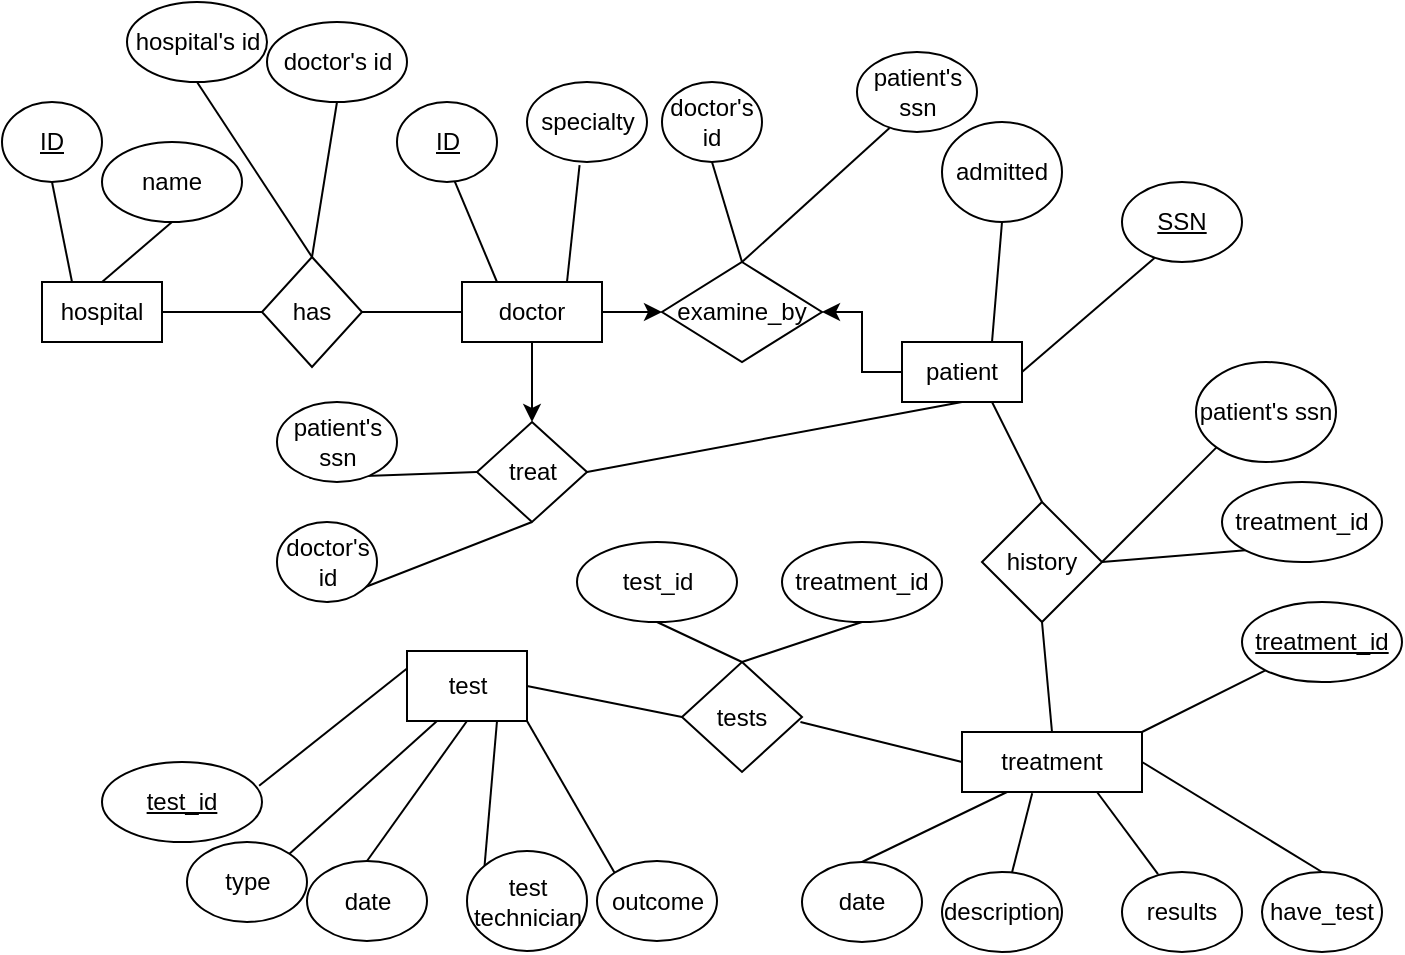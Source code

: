 <mxfile version="21.1.1" type="github">
  <diagram name="第1頁" id="n_6KNnxxUDfpkpfA5Sfg">
    <mxGraphModel dx="744" dy="416" grid="1" gridSize="10" guides="1" tooltips="1" connect="1" arrows="1" fold="1" page="1" pageScale="1" pageWidth="827" pageHeight="1169" math="0" shadow="0">
      <root>
        <mxCell id="0" />
        <mxCell id="1" parent="0" />
        <mxCell id="e0zNeh-qrCsgJ_N2ELot-1" value="hospital" style="rounded=0;whiteSpace=wrap;html=1;" vertex="1" parent="1">
          <mxGeometry x="180" y="360" width="60" height="30" as="geometry" />
        </mxCell>
        <mxCell id="e0zNeh-qrCsgJ_N2ELot-29" value="" style="edgeStyle=orthogonalEdgeStyle;rounded=0;orthogonalLoop=1;jettySize=auto;html=1;" edge="1" parent="1" source="e0zNeh-qrCsgJ_N2ELot-3" target="e0zNeh-qrCsgJ_N2ELot-25">
          <mxGeometry relative="1" as="geometry" />
        </mxCell>
        <mxCell id="e0zNeh-qrCsgJ_N2ELot-33" value="" style="edgeStyle=orthogonalEdgeStyle;rounded=0;orthogonalLoop=1;jettySize=auto;html=1;" edge="1" parent="1" source="e0zNeh-qrCsgJ_N2ELot-3" target="e0zNeh-qrCsgJ_N2ELot-32">
          <mxGeometry relative="1" as="geometry" />
        </mxCell>
        <mxCell id="e0zNeh-qrCsgJ_N2ELot-3" value="doctor" style="rounded=0;whiteSpace=wrap;html=1;" vertex="1" parent="1">
          <mxGeometry x="390" y="360" width="70" height="30" as="geometry" />
        </mxCell>
        <mxCell id="e0zNeh-qrCsgJ_N2ELot-28" value="" style="edgeStyle=orthogonalEdgeStyle;rounded=0;orthogonalLoop=1;jettySize=auto;html=1;" edge="1" parent="1" source="e0zNeh-qrCsgJ_N2ELot-4" target="e0zNeh-qrCsgJ_N2ELot-25">
          <mxGeometry relative="1" as="geometry" />
        </mxCell>
        <mxCell id="e0zNeh-qrCsgJ_N2ELot-4" value="patient" style="rounded=0;whiteSpace=wrap;html=1;" vertex="1" parent="1">
          <mxGeometry x="610" y="390" width="60" height="30" as="geometry" />
        </mxCell>
        <mxCell id="e0zNeh-qrCsgJ_N2ELot-5" value="" style="endArrow=none;html=1;rounded=0;entryX=0.25;entryY=0;entryDx=0;entryDy=0;exitX=0.57;exitY=0.969;exitDx=0;exitDy=0;exitPerimeter=0;" edge="1" parent="1" source="e0zNeh-qrCsgJ_N2ELot-6" target="e0zNeh-qrCsgJ_N2ELot-3">
          <mxGeometry width="50" height="50" relative="1" as="geometry">
            <mxPoint x="370" y="320" as="sourcePoint" />
            <mxPoint x="490" y="410" as="targetPoint" />
          </mxGeometry>
        </mxCell>
        <mxCell id="e0zNeh-qrCsgJ_N2ELot-6" value="&lt;u&gt;ID&lt;/u&gt;" style="ellipse;whiteSpace=wrap;html=1;" vertex="1" parent="1">
          <mxGeometry x="357.5" y="270" width="50" height="40" as="geometry" />
        </mxCell>
        <mxCell id="e0zNeh-qrCsgJ_N2ELot-7" value="specialty" style="ellipse;whiteSpace=wrap;html=1;" vertex="1" parent="1">
          <mxGeometry x="422.5" y="260" width="60" height="40" as="geometry" />
        </mxCell>
        <mxCell id="e0zNeh-qrCsgJ_N2ELot-8" value="" style="endArrow=none;html=1;rounded=0;entryX=0.438;entryY=1.038;entryDx=0;entryDy=0;entryPerimeter=0;exitX=0.75;exitY=0;exitDx=0;exitDy=0;" edge="1" parent="1" source="e0zNeh-qrCsgJ_N2ELot-3" target="e0zNeh-qrCsgJ_N2ELot-7">
          <mxGeometry width="50" height="50" relative="1" as="geometry">
            <mxPoint x="440" y="460" as="sourcePoint" />
            <mxPoint x="490" y="410" as="targetPoint" />
          </mxGeometry>
        </mxCell>
        <mxCell id="e0zNeh-qrCsgJ_N2ELot-9" value="treatment" style="rounded=0;whiteSpace=wrap;html=1;" vertex="1" parent="1">
          <mxGeometry x="640" y="585" width="90" height="30" as="geometry" />
        </mxCell>
        <mxCell id="e0zNeh-qrCsgJ_N2ELot-10" value="outcome" style="ellipse;whiteSpace=wrap;html=1;" vertex="1" parent="1">
          <mxGeometry x="457.5" y="649.5" width="60" height="40" as="geometry" />
        </mxCell>
        <mxCell id="e0zNeh-qrCsgJ_N2ELot-11" value="" style="endArrow=none;html=1;rounded=0;entryX=0;entryY=0;entryDx=0;entryDy=0;exitX=1;exitY=1;exitDx=0;exitDy=0;" edge="1" parent="1" target="e0zNeh-qrCsgJ_N2ELot-10" source="e0zNeh-qrCsgJ_N2ELot-20">
          <mxGeometry width="50" height="50" relative="1" as="geometry">
            <mxPoint x="585.5" y="469.5" as="sourcePoint" />
            <mxPoint x="622.5" y="519.5" as="targetPoint" />
          </mxGeometry>
        </mxCell>
        <mxCell id="e0zNeh-qrCsgJ_N2ELot-12" value="test technician" style="ellipse;whiteSpace=wrap;html=1;" vertex="1" parent="1">
          <mxGeometry x="392.5" y="644.5" width="60" height="50" as="geometry" />
        </mxCell>
        <mxCell id="e0zNeh-qrCsgJ_N2ELot-13" value="" style="endArrow=none;html=1;rounded=0;entryX=0;entryY=0;entryDx=0;entryDy=0;exitX=0.75;exitY=1;exitDx=0;exitDy=0;" edge="1" parent="1" target="e0zNeh-qrCsgJ_N2ELot-12" source="e0zNeh-qrCsgJ_N2ELot-20">
          <mxGeometry width="50" height="50" relative="1" as="geometry">
            <mxPoint x="595.5" y="479.5" as="sourcePoint" />
            <mxPoint x="632.5" y="529.5" as="targetPoint" />
          </mxGeometry>
        </mxCell>
        <mxCell id="e0zNeh-qrCsgJ_N2ELot-14" value="results" style="ellipse;whiteSpace=wrap;html=1;" vertex="1" parent="1">
          <mxGeometry x="720" y="655" width="60" height="40" as="geometry" />
        </mxCell>
        <mxCell id="e0zNeh-qrCsgJ_N2ELot-15" value="" style="endArrow=none;html=1;rounded=0;entryX=0.3;entryY=0.027;entryDx=0;entryDy=0;entryPerimeter=0;exitX=0.75;exitY=1;exitDx=0;exitDy=0;" edge="1" parent="1" target="e0zNeh-qrCsgJ_N2ELot-14" source="e0zNeh-qrCsgJ_N2ELot-9">
          <mxGeometry width="50" height="50" relative="1" as="geometry">
            <mxPoint x="613" y="475" as="sourcePoint" />
            <mxPoint x="650" y="525" as="targetPoint" />
          </mxGeometry>
        </mxCell>
        <mxCell id="e0zNeh-qrCsgJ_N2ELot-16" value="description" style="ellipse;whiteSpace=wrap;html=1;" vertex="1" parent="1">
          <mxGeometry x="630" y="655" width="60" height="40" as="geometry" />
        </mxCell>
        <mxCell id="e0zNeh-qrCsgJ_N2ELot-17" value="" style="endArrow=none;html=1;rounded=0;exitX=0.39;exitY=1.022;exitDx=0;exitDy=0;exitPerimeter=0;" edge="1" parent="1" target="e0zNeh-qrCsgJ_N2ELot-16" source="e0zNeh-qrCsgJ_N2ELot-9">
          <mxGeometry width="50" height="50" relative="1" as="geometry">
            <mxPoint x="623" y="485" as="sourcePoint" />
            <mxPoint x="660" y="535" as="targetPoint" />
          </mxGeometry>
        </mxCell>
        <mxCell id="e0zNeh-qrCsgJ_N2ELot-18" value="date" style="ellipse;whiteSpace=wrap;html=1;" vertex="1" parent="1">
          <mxGeometry x="560" y="650" width="60" height="40" as="geometry" />
        </mxCell>
        <mxCell id="e0zNeh-qrCsgJ_N2ELot-19" value="" style="endArrow=none;html=1;rounded=0;entryX=0.25;entryY=1;entryDx=0;entryDy=0;exitX=0.5;exitY=0;exitDx=0;exitDy=0;" edge="1" parent="1" target="e0zNeh-qrCsgJ_N2ELot-9" source="e0zNeh-qrCsgJ_N2ELot-18">
          <mxGeometry width="50" height="50" relative="1" as="geometry">
            <mxPoint x="583" y="715" as="sourcePoint" />
            <mxPoint x="620" y="765" as="targetPoint" />
          </mxGeometry>
        </mxCell>
        <mxCell id="e0zNeh-qrCsgJ_N2ELot-20" value="test" style="rounded=0;whiteSpace=wrap;html=1;" vertex="1" parent="1">
          <mxGeometry x="362.5" y="544.5" width="60" height="35" as="geometry" />
        </mxCell>
        <mxCell id="e0zNeh-qrCsgJ_N2ELot-21" value="type" style="ellipse;whiteSpace=wrap;html=1;" vertex="1" parent="1">
          <mxGeometry x="252.5" y="640" width="60" height="40" as="geometry" />
        </mxCell>
        <mxCell id="e0zNeh-qrCsgJ_N2ELot-22" value="" style="endArrow=none;html=1;rounded=0;entryX=0.25;entryY=1;entryDx=0;entryDy=0;exitX=1;exitY=0;exitDx=0;exitDy=0;" edge="1" parent="1" source="e0zNeh-qrCsgJ_N2ELot-21" target="e0zNeh-qrCsgJ_N2ELot-20">
          <mxGeometry width="50" height="50" relative="1" as="geometry">
            <mxPoint x="282.5" y="639.5" as="sourcePoint" />
            <mxPoint x="372.76" y="572.495" as="targetPoint" />
          </mxGeometry>
        </mxCell>
        <mxCell id="e0zNeh-qrCsgJ_N2ELot-23" value="date" style="ellipse;whiteSpace=wrap;html=1;" vertex="1" parent="1">
          <mxGeometry x="312.5" y="649.5" width="60" height="40" as="geometry" />
        </mxCell>
        <mxCell id="e0zNeh-qrCsgJ_N2ELot-24" value="" style="endArrow=none;html=1;rounded=0;exitX=0.5;exitY=0;exitDx=0;exitDy=0;" edge="1" parent="1" source="e0zNeh-qrCsgJ_N2ELot-23">
          <mxGeometry width="50" height="50" relative="1" as="geometry">
            <mxPoint x="405.5" y="709.5" as="sourcePoint" />
            <mxPoint x="392.5" y="579.5" as="targetPoint" />
          </mxGeometry>
        </mxCell>
        <mxCell id="e0zNeh-qrCsgJ_N2ELot-25" value="examine_by" style="rhombus;whiteSpace=wrap;html=1;" vertex="1" parent="1">
          <mxGeometry x="490" y="350" width="80" height="50" as="geometry" />
        </mxCell>
        <mxCell id="e0zNeh-qrCsgJ_N2ELot-30" value="" style="endArrow=none;html=1;rounded=0;entryX=0.75;entryY=0;entryDx=0;entryDy=0;exitX=0.5;exitY=1;exitDx=0;exitDy=0;" edge="1" parent="1" source="e0zNeh-qrCsgJ_N2ELot-31" target="e0zNeh-qrCsgJ_N2ELot-4">
          <mxGeometry width="50" height="50" relative="1" as="geometry">
            <mxPoint x="660" y="330" as="sourcePoint" />
            <mxPoint x="490" y="440" as="targetPoint" />
          </mxGeometry>
        </mxCell>
        <mxCell id="e0zNeh-qrCsgJ_N2ELot-31" value="admitted" style="ellipse;whiteSpace=wrap;html=1;" vertex="1" parent="1">
          <mxGeometry x="630" y="280" width="60" height="50" as="geometry" />
        </mxCell>
        <mxCell id="e0zNeh-qrCsgJ_N2ELot-32" value="treat" style="rhombus;whiteSpace=wrap;html=1;rounded=0;" vertex="1" parent="1">
          <mxGeometry x="397.5" y="430" width="55" height="50" as="geometry" />
        </mxCell>
        <mxCell id="e0zNeh-qrCsgJ_N2ELot-34" value="" style="endArrow=none;html=1;rounded=0;entryX=0.5;entryY=1;entryDx=0;entryDy=0;exitX=1;exitY=0.5;exitDx=0;exitDy=0;" edge="1" parent="1" source="e0zNeh-qrCsgJ_N2ELot-32" target="e0zNeh-qrCsgJ_N2ELot-4">
          <mxGeometry width="50" height="50" relative="1" as="geometry">
            <mxPoint x="440" y="490" as="sourcePoint" />
            <mxPoint x="490" y="440" as="targetPoint" />
          </mxGeometry>
        </mxCell>
        <mxCell id="e0zNeh-qrCsgJ_N2ELot-35" value="" style="endArrow=none;html=1;rounded=0;entryX=1;entryY=0.5;entryDx=0;entryDy=0;exitX=0.271;exitY=0.95;exitDx=0;exitDy=0;exitPerimeter=0;" edge="1" parent="1" source="e0zNeh-qrCsgJ_N2ELot-36" target="e0zNeh-qrCsgJ_N2ELot-4">
          <mxGeometry width="50" height="50" relative="1" as="geometry">
            <mxPoint x="720" y="360" as="sourcePoint" />
            <mxPoint x="650" y="430" as="targetPoint" />
          </mxGeometry>
        </mxCell>
        <mxCell id="e0zNeh-qrCsgJ_N2ELot-36" value="&lt;u&gt;SSN&lt;/u&gt;" style="ellipse;whiteSpace=wrap;html=1;" vertex="1" parent="1">
          <mxGeometry x="720" y="310" width="60" height="40" as="geometry" />
        </mxCell>
        <mxCell id="e0zNeh-qrCsgJ_N2ELot-37" value="" style="endArrow=none;html=1;rounded=0;exitX=0;exitY=0.5;exitDx=0;exitDy=0;" edge="1" parent="1" source="e0zNeh-qrCsgJ_N2ELot-3" target="e0zNeh-qrCsgJ_N2ELot-68">
          <mxGeometry width="50" height="50" relative="1" as="geometry">
            <mxPoint x="440" y="490" as="sourcePoint" />
            <mxPoint x="330" y="375" as="targetPoint" />
          </mxGeometry>
        </mxCell>
        <mxCell id="e0zNeh-qrCsgJ_N2ELot-38" value="" style="endArrow=none;html=1;rounded=0;entryX=1;entryY=0.5;entryDx=0;entryDy=0;exitX=0.5;exitY=0;exitDx=0;exitDy=0;" edge="1" parent="1" source="e0zNeh-qrCsgJ_N2ELot-39" target="e0zNeh-qrCsgJ_N2ELot-9">
          <mxGeometry width="50" height="50" relative="1" as="geometry">
            <mxPoint x="798.787" y="670.858" as="sourcePoint" />
            <mxPoint x="620" y="525" as="targetPoint" />
          </mxGeometry>
        </mxCell>
        <mxCell id="e0zNeh-qrCsgJ_N2ELot-39" value="have_test" style="ellipse;whiteSpace=wrap;html=1;" vertex="1" parent="1">
          <mxGeometry x="790" y="655" width="60" height="40" as="geometry" />
        </mxCell>
        <mxCell id="e0zNeh-qrCsgJ_N2ELot-40" value="history" style="rhombus;whiteSpace=wrap;html=1;" vertex="1" parent="1">
          <mxGeometry x="650" y="470" width="60" height="60" as="geometry" />
        </mxCell>
        <mxCell id="e0zNeh-qrCsgJ_N2ELot-41" value="" style="endArrow=none;html=1;rounded=0;entryX=0.75;entryY=1;entryDx=0;entryDy=0;exitX=0.5;exitY=0;exitDx=0;exitDy=0;" edge="1" parent="1" source="e0zNeh-qrCsgJ_N2ELot-40" target="e0zNeh-qrCsgJ_N2ELot-4">
          <mxGeometry width="50" height="50" relative="1" as="geometry">
            <mxPoint x="570" y="540" as="sourcePoint" />
            <mxPoint x="620" y="490" as="targetPoint" />
          </mxGeometry>
        </mxCell>
        <mxCell id="e0zNeh-qrCsgJ_N2ELot-42" value="" style="endArrow=none;html=1;rounded=0;entryX=0.5;entryY=1;entryDx=0;entryDy=0;exitX=0.5;exitY=0;exitDx=0;exitDy=0;" edge="1" parent="1" source="e0zNeh-qrCsgJ_N2ELot-9" target="e0zNeh-qrCsgJ_N2ELot-40">
          <mxGeometry width="50" height="50" relative="1" as="geometry">
            <mxPoint x="570" y="540" as="sourcePoint" />
            <mxPoint x="620" y="490" as="targetPoint" />
          </mxGeometry>
        </mxCell>
        <mxCell id="e0zNeh-qrCsgJ_N2ELot-44" value="" style="endArrow=none;html=1;rounded=0;entryX=1;entryY=0.5;entryDx=0;entryDy=0;exitX=0;exitY=1;exitDx=0;exitDy=0;" edge="1" parent="1" source="e0zNeh-qrCsgJ_N2ELot-45" target="e0zNeh-qrCsgJ_N2ELot-40">
          <mxGeometry width="50" height="50" relative="1" as="geometry">
            <mxPoint x="780" y="540" as="sourcePoint" />
            <mxPoint x="680" y="500" as="targetPoint" />
          </mxGeometry>
        </mxCell>
        <mxCell id="e0zNeh-qrCsgJ_N2ELot-45" value="patient&#39;s ssn" style="ellipse;whiteSpace=wrap;html=1;" vertex="1" parent="1">
          <mxGeometry x="757" y="400" width="70" height="50" as="geometry" />
        </mxCell>
        <mxCell id="e0zNeh-qrCsgJ_N2ELot-46" value="" style="endArrow=none;html=1;rounded=0;entryX=0;entryY=0.5;entryDx=0;entryDy=0;exitX=0.987;exitY=0.546;exitDx=0;exitDy=0;exitPerimeter=0;" edge="1" parent="1" source="e0zNeh-qrCsgJ_N2ELot-48" target="e0zNeh-qrCsgJ_N2ELot-9">
          <mxGeometry width="50" height="50" relative="1" as="geometry">
            <mxPoint x="540" y="570" as="sourcePoint" />
            <mxPoint x="680" y="540" as="targetPoint" />
          </mxGeometry>
        </mxCell>
        <mxCell id="e0zNeh-qrCsgJ_N2ELot-48" value="tests" style="rhombus;whiteSpace=wrap;html=1;" vertex="1" parent="1">
          <mxGeometry x="500" y="550" width="60" height="55" as="geometry" />
        </mxCell>
        <mxCell id="e0zNeh-qrCsgJ_N2ELot-49" value="" style="endArrow=none;html=1;rounded=0;entryX=1;entryY=0.5;entryDx=0;entryDy=0;exitX=0;exitY=0.5;exitDx=0;exitDy=0;" edge="1" parent="1" source="e0zNeh-qrCsgJ_N2ELot-48" target="e0zNeh-qrCsgJ_N2ELot-20">
          <mxGeometry width="50" height="50" relative="1" as="geometry">
            <mxPoint x="630" y="590" as="sourcePoint" />
            <mxPoint x="680" y="540" as="targetPoint" />
          </mxGeometry>
        </mxCell>
        <mxCell id="e0zNeh-qrCsgJ_N2ELot-50" value="" style="endArrow=none;html=1;rounded=0;entryX=1;entryY=0;entryDx=0;entryDy=0;exitX=0;exitY=1;exitDx=0;exitDy=0;" edge="1" parent="1" source="e0zNeh-qrCsgJ_N2ELot-51" target="e0zNeh-qrCsgJ_N2ELot-9">
          <mxGeometry width="50" height="50" relative="1" as="geometry">
            <mxPoint x="780" y="560" as="sourcePoint" />
            <mxPoint x="680" y="500" as="targetPoint" />
          </mxGeometry>
        </mxCell>
        <mxCell id="e0zNeh-qrCsgJ_N2ELot-51" value="&lt;u&gt;treatment_id&lt;/u&gt;" style="ellipse;whiteSpace=wrap;html=1;" vertex="1" parent="1">
          <mxGeometry x="780" y="520" width="80" height="40" as="geometry" />
        </mxCell>
        <mxCell id="e0zNeh-qrCsgJ_N2ELot-52" value="" style="endArrow=none;html=1;rounded=0;entryX=1;entryY=0.5;entryDx=0;entryDy=0;exitX=0;exitY=1;exitDx=0;exitDy=0;" edge="1" parent="1" source="e0zNeh-qrCsgJ_N2ELot-53" target="e0zNeh-qrCsgJ_N2ELot-40">
          <mxGeometry width="50" height="50" relative="1" as="geometry">
            <mxPoint x="800" y="520" as="sourcePoint" />
            <mxPoint x="720" y="450" as="targetPoint" />
          </mxGeometry>
        </mxCell>
        <mxCell id="e0zNeh-qrCsgJ_N2ELot-53" value="treatment_id" style="ellipse;whiteSpace=wrap;html=1;" vertex="1" parent="1">
          <mxGeometry x="770" y="460" width="80" height="40" as="geometry" />
        </mxCell>
        <mxCell id="e0zNeh-qrCsgJ_N2ELot-54" value="&lt;u&gt;test_id&lt;/u&gt;" style="ellipse;whiteSpace=wrap;html=1;" vertex="1" parent="1">
          <mxGeometry x="210" y="600" width="80" height="40" as="geometry" />
        </mxCell>
        <mxCell id="e0zNeh-qrCsgJ_N2ELot-55" value="" style="endArrow=none;html=1;rounded=0;entryX=0;entryY=0.25;entryDx=0;entryDy=0;exitX=0.982;exitY=0.298;exitDx=0;exitDy=0;exitPerimeter=0;" edge="1" parent="1" source="e0zNeh-qrCsgJ_N2ELot-54" target="e0zNeh-qrCsgJ_N2ELot-20">
          <mxGeometry width="50" height="50" relative="1" as="geometry">
            <mxPoint x="450" y="550" as="sourcePoint" />
            <mxPoint x="500" y="500" as="targetPoint" />
          </mxGeometry>
        </mxCell>
        <mxCell id="e0zNeh-qrCsgJ_N2ELot-56" value="" style="endArrow=none;html=1;rounded=0;entryX=0.5;entryY=0;entryDx=0;entryDy=0;exitX=0.5;exitY=1;exitDx=0;exitDy=0;" edge="1" parent="1" source="e0zNeh-qrCsgJ_N2ELot-57" target="e0zNeh-qrCsgJ_N2ELot-48">
          <mxGeometry width="50" height="50" relative="1" as="geometry">
            <mxPoint x="490" y="530" as="sourcePoint" />
            <mxPoint x="500" y="500" as="targetPoint" />
          </mxGeometry>
        </mxCell>
        <mxCell id="e0zNeh-qrCsgJ_N2ELot-57" value="test_id" style="ellipse;whiteSpace=wrap;html=1;" vertex="1" parent="1">
          <mxGeometry x="447.5" y="490" width="80" height="40" as="geometry" />
        </mxCell>
        <mxCell id="e0zNeh-qrCsgJ_N2ELot-58" value="" style="endArrow=none;html=1;rounded=0;entryX=0.5;entryY=0;entryDx=0;entryDy=0;exitX=0.5;exitY=1;exitDx=0;exitDy=0;" edge="1" parent="1" source="e0zNeh-qrCsgJ_N2ELot-59" target="e0zNeh-qrCsgJ_N2ELot-48">
          <mxGeometry width="50" height="50" relative="1" as="geometry">
            <mxPoint x="560" y="540" as="sourcePoint" />
            <mxPoint x="540" y="560" as="targetPoint" />
          </mxGeometry>
        </mxCell>
        <mxCell id="e0zNeh-qrCsgJ_N2ELot-59" value="treatment_id" style="ellipse;whiteSpace=wrap;html=1;" vertex="1" parent="1">
          <mxGeometry x="550" y="490" width="80" height="40" as="geometry" />
        </mxCell>
        <mxCell id="e0zNeh-qrCsgJ_N2ELot-60" value="" style="endArrow=none;html=1;rounded=0;entryX=0.5;entryY=0;entryDx=0;entryDy=0;exitX=0.5;exitY=1;exitDx=0;exitDy=0;" edge="1" parent="1" source="e0zNeh-qrCsgJ_N2ELot-61" target="e0zNeh-qrCsgJ_N2ELot-25">
          <mxGeometry width="50" height="50" relative="1" as="geometry">
            <mxPoint x="520" y="300" as="sourcePoint" />
            <mxPoint x="520" y="350" as="targetPoint" />
          </mxGeometry>
        </mxCell>
        <mxCell id="e0zNeh-qrCsgJ_N2ELot-61" value="doctor&#39;s id" style="ellipse;whiteSpace=wrap;html=1;" vertex="1" parent="1">
          <mxGeometry x="490" y="260" width="50" height="40" as="geometry" />
        </mxCell>
        <mxCell id="e0zNeh-qrCsgJ_N2ELot-62" value="" style="endArrow=none;html=1;rounded=0;entryX=0.5;entryY=0;entryDx=0;entryDy=0;exitX=0.271;exitY=0.95;exitDx=0;exitDy=0;exitPerimeter=0;" edge="1" parent="1" source="e0zNeh-qrCsgJ_N2ELot-63" target="e0zNeh-qrCsgJ_N2ELot-25">
          <mxGeometry width="50" height="50" relative="1" as="geometry">
            <mxPoint x="587.5" y="295" as="sourcePoint" />
            <mxPoint x="517.5" y="360" as="targetPoint" />
          </mxGeometry>
        </mxCell>
        <mxCell id="e0zNeh-qrCsgJ_N2ELot-63" value="patient&#39;s ssn" style="ellipse;whiteSpace=wrap;html=1;" vertex="1" parent="1">
          <mxGeometry x="587.5" y="245" width="60" height="40" as="geometry" />
        </mxCell>
        <mxCell id="e0zNeh-qrCsgJ_N2ELot-64" value="" style="endArrow=none;html=1;rounded=0;entryX=0.5;entryY=1;entryDx=0;entryDy=0;exitX=0.5;exitY=1;exitDx=0;exitDy=0;" edge="1" parent="1" source="e0zNeh-qrCsgJ_N2ELot-65" target="e0zNeh-qrCsgJ_N2ELot-32">
          <mxGeometry width="50" height="50" relative="1" as="geometry">
            <mxPoint x="230" y="475" as="sourcePoint" />
            <mxPoint x="240" y="525" as="targetPoint" />
          </mxGeometry>
        </mxCell>
        <mxCell id="e0zNeh-qrCsgJ_N2ELot-65" value="doctor&#39;s id" style="ellipse;whiteSpace=wrap;html=1;" vertex="1" parent="1">
          <mxGeometry x="297.5" y="480" width="50" height="40" as="geometry" />
        </mxCell>
        <mxCell id="e0zNeh-qrCsgJ_N2ELot-66" value="" style="endArrow=none;html=1;rounded=0;entryX=0;entryY=0.5;entryDx=0;entryDy=0;exitX=0.271;exitY=0.95;exitDx=0;exitDy=0;exitPerimeter=0;" edge="1" parent="1" source="e0zNeh-qrCsgJ_N2ELot-67" target="e0zNeh-qrCsgJ_N2ELot-32">
          <mxGeometry width="50" height="50" relative="1" as="geometry">
            <mxPoint x="297.5" y="470" as="sourcePoint" />
            <mxPoint x="240" y="525" as="targetPoint" />
          </mxGeometry>
        </mxCell>
        <mxCell id="e0zNeh-qrCsgJ_N2ELot-67" value="patient&#39;s ssn" style="ellipse;whiteSpace=wrap;html=1;" vertex="1" parent="1">
          <mxGeometry x="297.5" y="420" width="60" height="40" as="geometry" />
        </mxCell>
        <mxCell id="e0zNeh-qrCsgJ_N2ELot-68" value="has" style="rhombus;whiteSpace=wrap;html=1;" vertex="1" parent="1">
          <mxGeometry x="290" y="347.5" width="50" height="55" as="geometry" />
        </mxCell>
        <mxCell id="e0zNeh-qrCsgJ_N2ELot-70" value="" style="endArrow=none;html=1;rounded=0;entryX=0;entryY=0.5;entryDx=0;entryDy=0;exitX=1;exitY=0.5;exitDx=0;exitDy=0;" edge="1" parent="1" source="e0zNeh-qrCsgJ_N2ELot-1" target="e0zNeh-qrCsgJ_N2ELot-68">
          <mxGeometry width="50" height="50" relative="1" as="geometry">
            <mxPoint x="470" y="390" as="sourcePoint" />
            <mxPoint x="520" y="340" as="targetPoint" />
          </mxGeometry>
        </mxCell>
        <mxCell id="e0zNeh-qrCsgJ_N2ELot-74" value="" style="endArrow=none;html=1;rounded=0;entryX=0.25;entryY=0;entryDx=0;entryDy=0;exitX=0.5;exitY=1;exitDx=0;exitDy=0;" edge="1" parent="1" source="e0zNeh-qrCsgJ_N2ELot-75" target="e0zNeh-qrCsgJ_N2ELot-1">
          <mxGeometry width="50" height="50" relative="1" as="geometry">
            <mxPoint x="180" y="290" as="sourcePoint" />
            <mxPoint x="520" y="340" as="targetPoint" />
          </mxGeometry>
        </mxCell>
        <mxCell id="e0zNeh-qrCsgJ_N2ELot-75" value="&lt;u&gt;ID&lt;/u&gt;" style="ellipse;whiteSpace=wrap;html=1;" vertex="1" parent="1">
          <mxGeometry x="160" y="270" width="50" height="40" as="geometry" />
        </mxCell>
        <mxCell id="e0zNeh-qrCsgJ_N2ELot-76" value="" style="endArrow=none;html=1;rounded=0;entryX=0.5;entryY=0;entryDx=0;entryDy=0;exitX=0.5;exitY=1;exitDx=0;exitDy=0;" edge="1" parent="1" source="e0zNeh-qrCsgJ_N2ELot-77" target="e0zNeh-qrCsgJ_N2ELot-68">
          <mxGeometry width="50" height="50" relative="1" as="geometry">
            <mxPoint x="270" y="265" as="sourcePoint" />
            <mxPoint x="295" y="335" as="targetPoint" />
          </mxGeometry>
        </mxCell>
        <mxCell id="e0zNeh-qrCsgJ_N2ELot-77" value="hospital&#39;s id" style="ellipse;whiteSpace=wrap;html=1;" vertex="1" parent="1">
          <mxGeometry x="222.5" y="220" width="70" height="40" as="geometry" />
        </mxCell>
        <mxCell id="e0zNeh-qrCsgJ_N2ELot-79" value="" style="endArrow=none;html=1;rounded=0;entryX=0.5;entryY=0;entryDx=0;entryDy=0;exitX=0.5;exitY=1;exitDx=0;exitDy=0;" edge="1" parent="1" source="e0zNeh-qrCsgJ_N2ELot-80" target="e0zNeh-qrCsgJ_N2ELot-68">
          <mxGeometry width="50" height="50" relative="1" as="geometry">
            <mxPoint x="322.5" y="210" as="sourcePoint" />
            <mxPoint x="367.5" y="293" as="targetPoint" />
          </mxGeometry>
        </mxCell>
        <mxCell id="e0zNeh-qrCsgJ_N2ELot-80" value="doctor&#39;s id" style="ellipse;whiteSpace=wrap;html=1;" vertex="1" parent="1">
          <mxGeometry x="292.5" y="230" width="70" height="40" as="geometry" />
        </mxCell>
        <mxCell id="e0zNeh-qrCsgJ_N2ELot-81" value="" style="endArrow=none;html=1;rounded=0;entryX=0.5;entryY=0;entryDx=0;entryDy=0;exitX=0.5;exitY=1;exitDx=0;exitDy=0;" edge="1" parent="1" source="e0zNeh-qrCsgJ_N2ELot-82" target="e0zNeh-qrCsgJ_N2ELot-1">
          <mxGeometry width="50" height="50" relative="1" as="geometry">
            <mxPoint x="258.75" y="317" as="sourcePoint" />
            <mxPoint x="303.75" y="400" as="targetPoint" />
          </mxGeometry>
        </mxCell>
        <mxCell id="e0zNeh-qrCsgJ_N2ELot-82" value="name" style="ellipse;whiteSpace=wrap;html=1;" vertex="1" parent="1">
          <mxGeometry x="210" y="290" width="70" height="40" as="geometry" />
        </mxCell>
      </root>
    </mxGraphModel>
  </diagram>
</mxfile>
